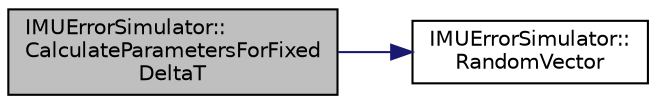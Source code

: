 digraph "IMUErrorSimulator::CalculateParametersForFixedDeltaT"
{
 // LATEX_PDF_SIZE
  edge [fontname="Helvetica",fontsize="10",labelfontname="Helvetica",labelfontsize="10"];
  node [fontname="Helvetica",fontsize="10",shape=record];
  rankdir="LR";
  Node1 [label="IMUErrorSimulator::\lCalculateParametersForFixed\lDeltaT",height=0.2,width=0.4,color="black", fillcolor="grey75", style="filled", fontcolor="black",tooltip=" "];
  Node1 -> Node2 [color="midnightblue",fontsize="10",style="solid",fontname="Helvetica"];
  Node2 [label="IMUErrorSimulator::\lRandomVector",height=0.2,width=0.4,color="black", fillcolor="white", style="filled",URL="$classIMUErrorSimulator.html#ae4e16509427b58785bf9e23250289946",tooltip=" "];
}
